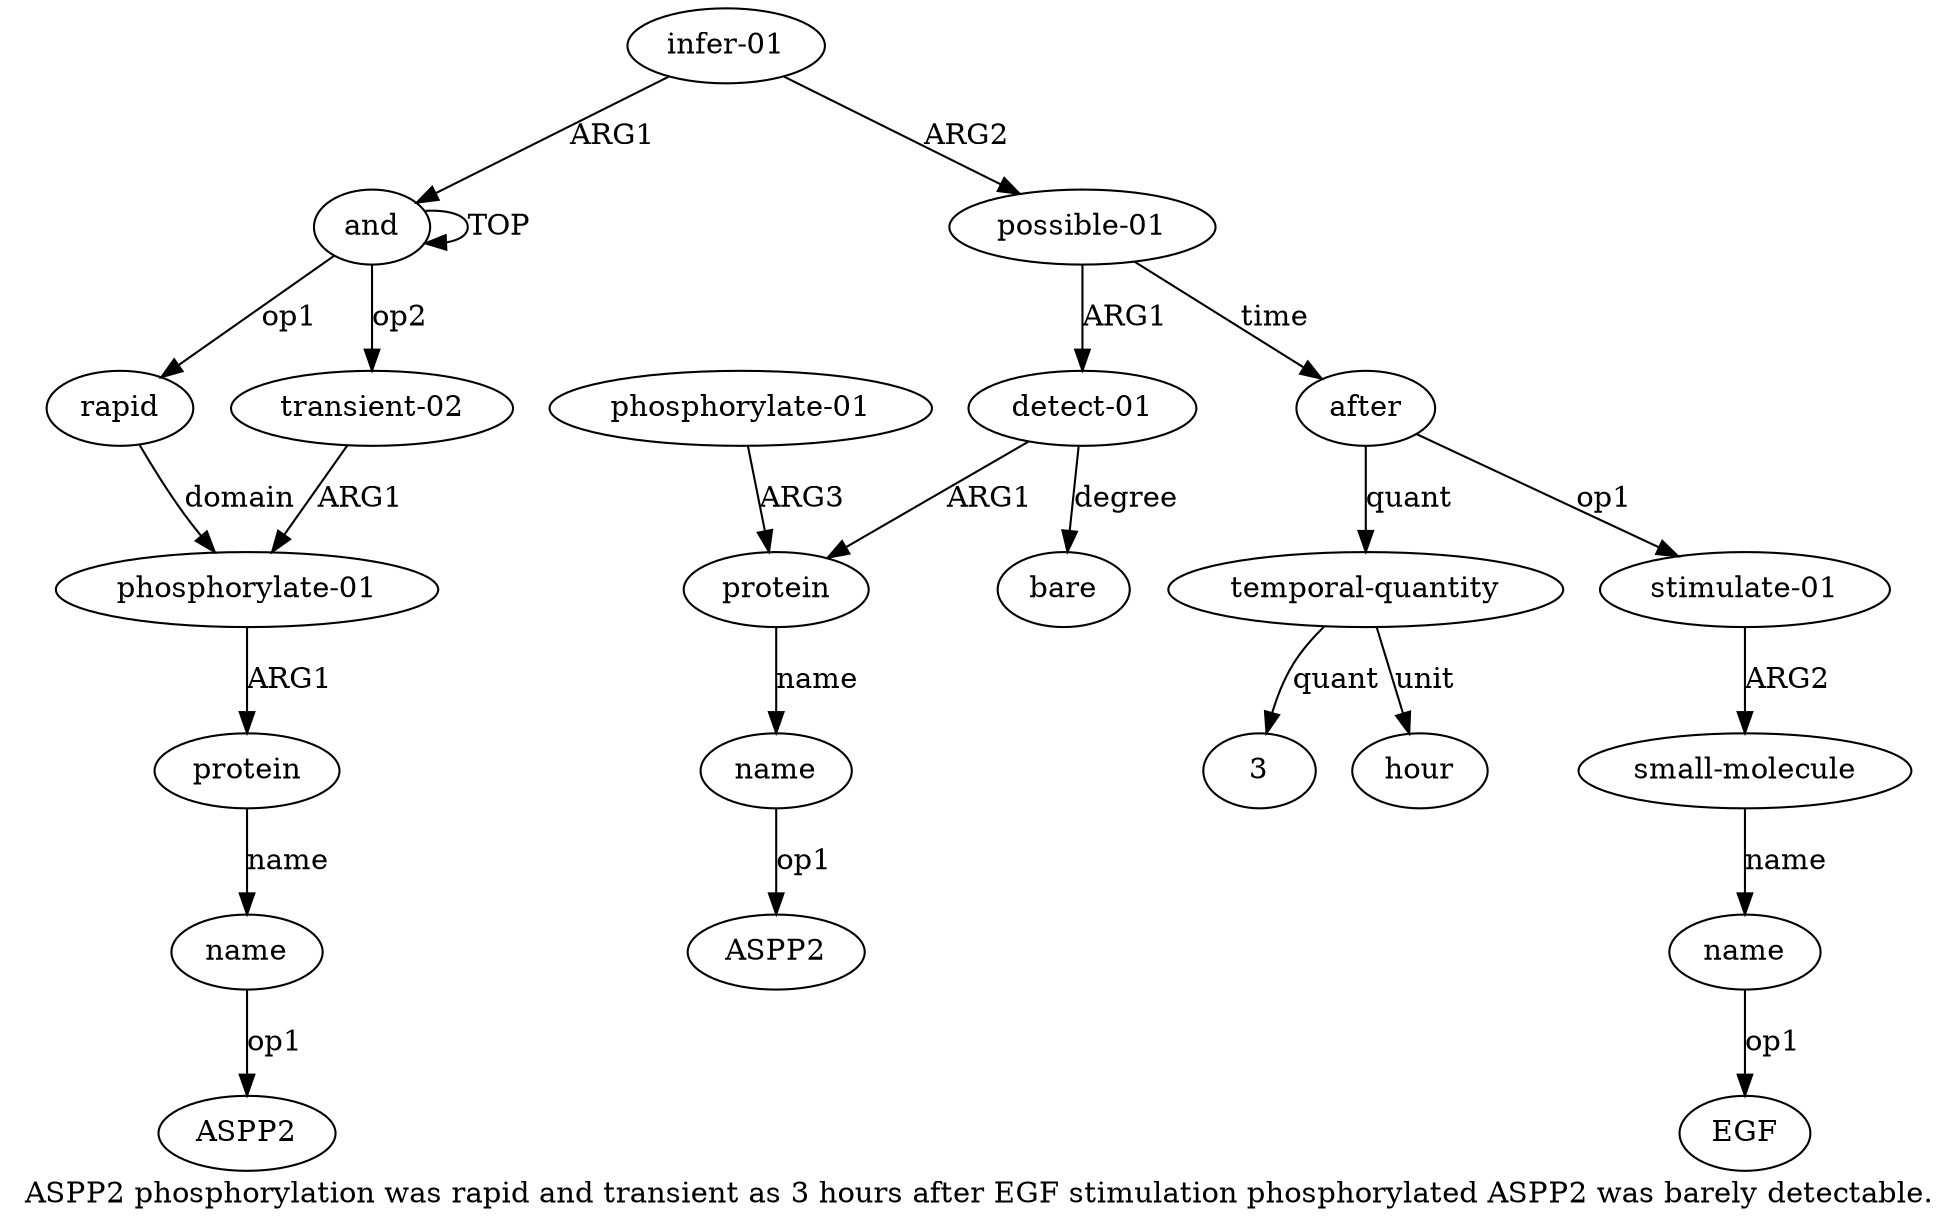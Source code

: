 digraph  {
	graph [label="ASPP2 phosphorylation was rapid and transient as 3 hours after EGF stimulation phosphorylated ASPP2 was barely detectable."];
	node [label="\N"];
	a9	 [color=black,
		gold_ind=9,
		gold_label=protein,
		label=protein,
		test_ind=9,
		test_label=protein];
	a10	 [color=black,
		gold_ind=10,
		gold_label=name,
		label=name,
		test_ind=10,
		test_label=name];
	a9 -> a10 [key=0,
	color=black,
	gold_label=name,
	label=name,
	test_label=name];
"a17 3" [color=black,
	gold_ind=-1,
	gold_label=3,
	label=3,
	test_ind=-1,
	test_label=3];
"a16 EGF" [color=black,
	gold_ind=-1,
	gold_label=EGF,
	label=EGF,
	test_ind=-1,
	test_label=EGF];
a15 [color=black,
	gold_ind=15,
	gold_label="small-molecule",
	label="small-molecule",
	test_ind=15,
	test_label="small-molecule"];
a16 [color=black,
	gold_ind=16,
	gold_label=name,
	label=name,
	test_ind=16,
	test_label=name];
a15 -> a16 [key=0,
color=black,
gold_label=name,
label=name,
test_label=name];
a14 [color=black,
gold_ind=14,
gold_label="stimulate-01",
label="stimulate-01",
test_ind=14,
test_label="stimulate-01"];
a14 -> a15 [key=0,
color=black,
gold_label=ARG2,
label=ARG2,
test_label=ARG2];
a17 [color=black,
gold_ind=17,
gold_label="temporal-quantity",
label="temporal-quantity",
test_ind=17,
test_label="temporal-quantity"];
a17 -> "a17 3" [key=0,
color=black,
gold_label=quant,
label=quant,
test_label=quant];
a18 [color=black,
gold_ind=18,
gold_label=hour,
label=hour,
test_ind=18,
test_label=hour];
a17 -> a18 [key=0,
color=black,
gold_label=unit,
label=unit,
test_label=unit];
a16 -> "a16 EGF" [key=0,
color=black,
gold_label=op1,
label=op1,
test_label=op1];
a11 [color=black,
gold_ind=11,
gold_label="phosphorylate-01",
label="phosphorylate-01",
test_ind=11,
test_label="phosphorylate-01"];
a11 -> a9 [key=0,
color=black,
gold_label=ARG3,
label=ARG3,
test_label=ARG3];
"a10 ASPP2" [color=black,
gold_ind=-1,
gold_label=ASPP2,
label=ASPP2,
test_ind=-1,
test_label=ASPP2];
a10 -> "a10 ASPP2" [key=0,
color=black,
gold_label=op1,
label=op1,
test_label=op1];
a13 [color=black,
gold_ind=13,
gold_label=after,
label=after,
test_ind=13,
test_label=after];
a13 -> a14 [key=0,
color=black,
gold_label=op1,
label=op1,
test_label=op1];
a13 -> a17 [key=0,
color=black,
gold_label=quant,
label=quant,
test_label=quant];
a12 [color=black,
gold_ind=12,
gold_label=bare,
label=bare,
test_ind=12,
test_label=bare];
a1 [color=black,
gold_ind=1,
gold_label=rapid,
label=rapid,
test_ind=1,
test_label=rapid];
a3 [color=black,
gold_ind=3,
gold_label="phosphorylate-01",
label="phosphorylate-01",
test_ind=3,
test_label="phosphorylate-01"];
a1 -> a3 [key=0,
color=black,
gold_label=domain,
label=domain,
test_label=domain];
a0 [color=black,
gold_ind=0,
gold_label=and,
label=and,
test_ind=0,
test_label=and];
a0 -> a1 [key=0,
color=black,
gold_label=op1,
label=op1,
test_label=op1];
a0 -> a0 [key=0,
color=black,
gold_label=TOP,
label=TOP,
test_label=TOP];
a2 [color=black,
gold_ind=2,
gold_label="transient-02",
label="transient-02",
test_ind=2,
test_label="transient-02"];
a0 -> a2 [key=0,
color=black,
gold_label=op2,
label=op2,
test_label=op2];
a4 [color=black,
gold_ind=4,
gold_label=protein,
label=protein,
test_ind=4,
test_label=protein];
a3 -> a4 [key=0,
color=black,
gold_label=ARG1,
label=ARG1,
test_label=ARG1];
a2 -> a3 [key=0,
color=black,
gold_label=ARG1,
label=ARG1,
test_label=ARG1];
a5 [color=black,
gold_ind=5,
gold_label=name,
label=name,
test_ind=5,
test_label=name];
"a5 ASPP2" [color=black,
gold_ind=-1,
gold_label=ASPP2,
label=ASPP2,
test_ind=-1,
test_label=ASPP2];
a5 -> "a5 ASPP2" [key=0,
color=black,
gold_label=op1,
label=op1,
test_label=op1];
a4 -> a5 [key=0,
color=black,
gold_label=name,
label=name,
test_label=name];
a7 [color=black,
gold_ind=7,
gold_label="possible-01",
label="possible-01",
test_ind=7,
test_label="possible-01"];
a7 -> a13 [key=0,
color=black,
gold_label=time,
label=time,
test_label=time];
a8 [color=black,
gold_ind=8,
gold_label="detect-01",
label="detect-01",
test_ind=8,
test_label="detect-01"];
a7 -> a8 [key=0,
color=black,
gold_label=ARG1,
label=ARG1,
test_label=ARG1];
a6 [color=black,
gold_ind=6,
gold_label="infer-01",
label="infer-01",
test_ind=6,
test_label="infer-01"];
a6 -> a0 [key=0,
color=black,
gold_label=ARG1,
label=ARG1,
test_label=ARG1];
a6 -> a7 [key=0,
color=black,
gold_label=ARG2,
label=ARG2,
test_label=ARG2];
a8 -> a9 [key=0,
color=black,
gold_label=ARG1,
label=ARG1,
test_label=ARG1];
a8 -> a12 [key=0,
color=black,
gold_label=degree,
label=degree,
test_label=degree];
}

